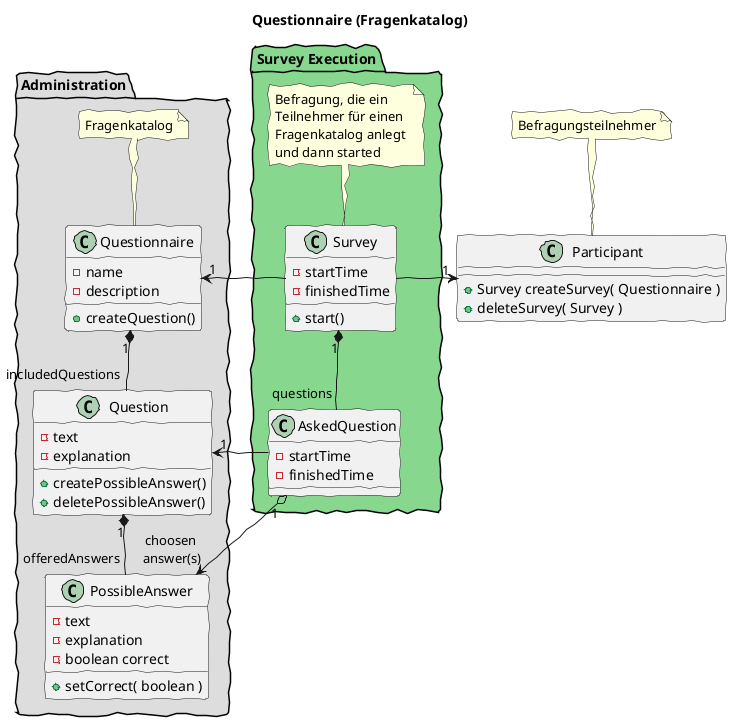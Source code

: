 @startuml Questionnaire
skinparam handwritten true

title Questionnaire (Fragenkatalog)

/' 
  A little class diagramm for the Profly Paragliding Questionnaire
'/

package "Administration" #DDDDDD {

  class Questionnaire {
    -name
    -description
    +createQuestion()
  }
  note top: Fragenkatalog

  class Question {
    -text
    -explanation
    +createPossibleAnswer()
    +deletePossibleAnswer()
  }

  class PossibleAnswer {
    -text
    -explanation
    -boolean correct
    +setCorrect( boolean )
  }

  Questionnaire "1" *-down- "includedQuestions" Question
  Question "1" *-down- "offeredAnswers" PossibleAnswer

}

package "Survey Execution" #88D78F {

  class Survey {
    -startTime
    -finishedTime
    +start()
  }
  note top: Befragung, die ein\nTeilnehmer für einen\nFragenkatalog anlegt \nund dann started

  class AskedQuestion {
    -startTime
    -finishedTime
  }

  Survey "1" *-- "questions" AskedQuestion
  AskedQuestion -right--> "1" Question
  AskedQuestion "1" o--> "choosen \nanswer(s)" PossibleAnswer

}

class Participant {
  +Survey createSurvey( Questionnaire )
  +deleteSurvey( Survey )
}
note top: Befragungsteilnehmer

Survey -right--> "1" Participant
Survey -left--> "1" Questionnaire

@enduml